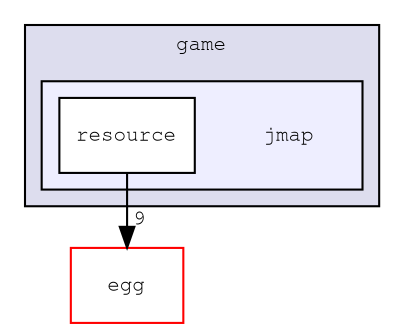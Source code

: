 digraph "source/game/jmap" {
  compound=true
  node [ fontsize="10", fontname="FreeMono"];
  edge [ labelfontsize="10", labelfontname="FreeMono"];
  subgraph clusterdir_9ea5017e8fa7189fb9af6fe82af05461 {
    graph [ bgcolor="#ddddee", pencolor="black", label="game" fontname="FreeMono", fontsize="10", URL="dir_9ea5017e8fa7189fb9af6fe82af05461.html"]
  subgraph clusterdir_b9b5969e874220c7e87ff359f954dfec {
    graph [ bgcolor="#eeeeff", pencolor="black", label="" URL="dir_b9b5969e874220c7e87ff359f954dfec.html"];
    dir_b9b5969e874220c7e87ff359f954dfec [shape=plaintext label="jmap"];
  dir_691efa29847cd0b6e7ecb9121f2f0038 [shape=box label="resource" fillcolor="white" style="filled" URL="dir_691efa29847cd0b6e7ecb9121f2f0038.html"];
  }
  }
  dir_dfa3dd376ef284b4fe91688c4c5b67ec [shape=box label="egg" fillcolor="white" style="filled" color="red" URL="dir_dfa3dd376ef284b4fe91688c4c5b67ec.html"];
  dir_691efa29847cd0b6e7ecb9121f2f0038->dir_dfa3dd376ef284b4fe91688c4c5b67ec [headlabel="9", labeldistance=1.5 headhref="dir_000010_000001.html"];
}
